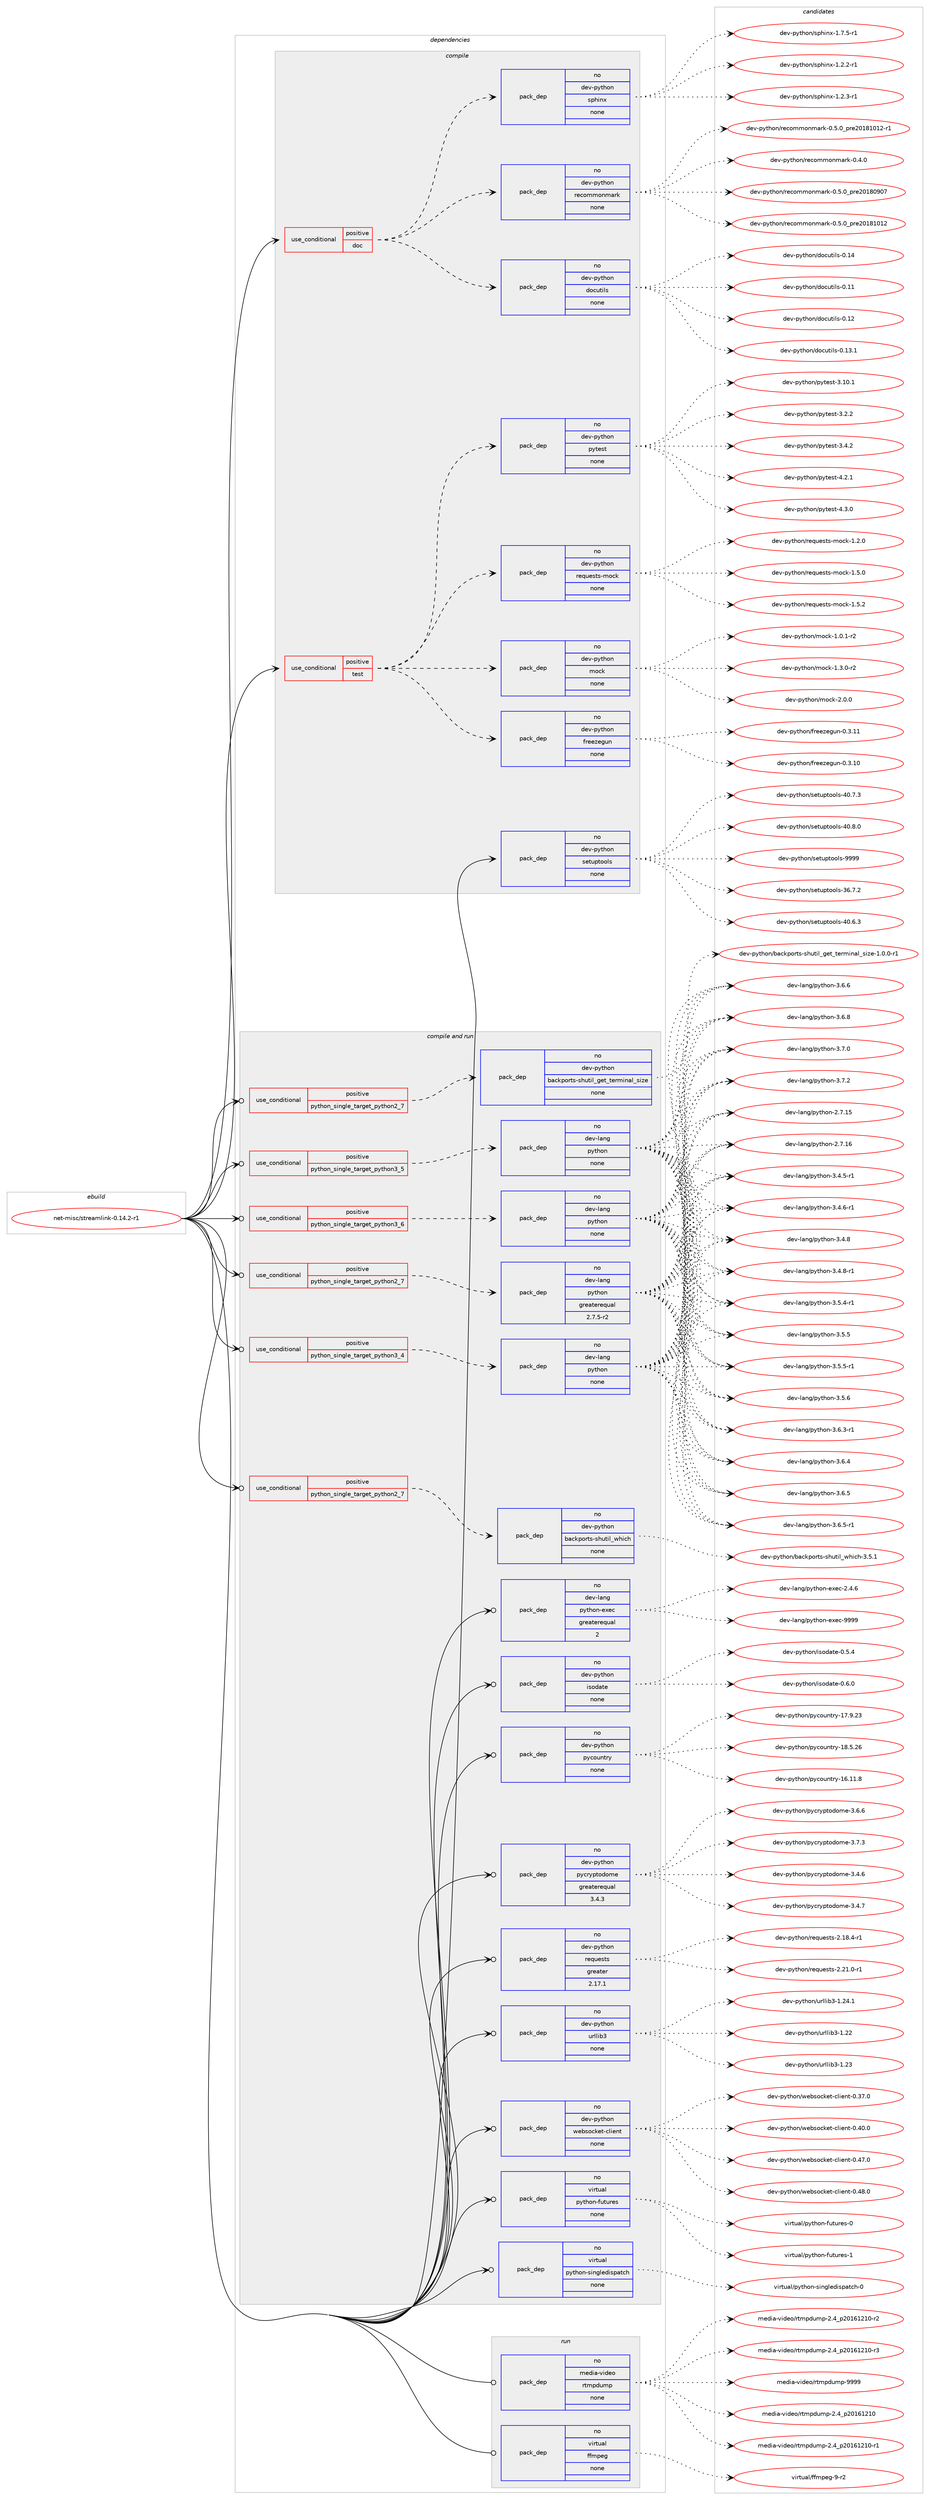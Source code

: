 digraph prolog {

# *************
# Graph options
# *************

newrank=true;
concentrate=true;
compound=true;
graph [rankdir=LR,fontname=Helvetica,fontsize=10,ranksep=1.5];#, ranksep=2.5, nodesep=0.2];
edge  [arrowhead=vee];
node  [fontname=Helvetica,fontsize=10];

# **********
# The ebuild
# **********

subgraph cluster_leftcol {
color=gray;
rank=same;
label=<<i>ebuild</i>>;
id [label="net-misc/streamlink-0.14.2-r1", color=red, width=4, href="../net-misc/streamlink-0.14.2-r1.svg"];
}

# ****************
# The dependencies
# ****************

subgraph cluster_midcol {
color=gray;
label=<<i>dependencies</i>>;
subgraph cluster_compile {
fillcolor="#eeeeee";
style=filled;
label=<<i>compile</i>>;
subgraph cond449407 {
dependency1672770 [label=<<TABLE BORDER="0" CELLBORDER="1" CELLSPACING="0" CELLPADDING="4"><TR><TD ROWSPAN="3" CELLPADDING="10">use_conditional</TD></TR><TR><TD>positive</TD></TR><TR><TD>doc</TD></TR></TABLE>>, shape=none, color=red];
subgraph pack1196066 {
dependency1672771 [label=<<TABLE BORDER="0" CELLBORDER="1" CELLSPACING="0" CELLPADDING="4" WIDTH="220"><TR><TD ROWSPAN="6" CELLPADDING="30">pack_dep</TD></TR><TR><TD WIDTH="110">no</TD></TR><TR><TD>dev-python</TD></TR><TR><TD>sphinx</TD></TR><TR><TD>none</TD></TR><TR><TD></TD></TR></TABLE>>, shape=none, color=blue];
}
dependency1672770:e -> dependency1672771:w [weight=20,style="dashed",arrowhead="vee"];
subgraph pack1196067 {
dependency1672772 [label=<<TABLE BORDER="0" CELLBORDER="1" CELLSPACING="0" CELLPADDING="4" WIDTH="220"><TR><TD ROWSPAN="6" CELLPADDING="30">pack_dep</TD></TR><TR><TD WIDTH="110">no</TD></TR><TR><TD>dev-python</TD></TR><TR><TD>docutils</TD></TR><TR><TD>none</TD></TR><TR><TD></TD></TR></TABLE>>, shape=none, color=blue];
}
dependency1672770:e -> dependency1672772:w [weight=20,style="dashed",arrowhead="vee"];
subgraph pack1196068 {
dependency1672773 [label=<<TABLE BORDER="0" CELLBORDER="1" CELLSPACING="0" CELLPADDING="4" WIDTH="220"><TR><TD ROWSPAN="6" CELLPADDING="30">pack_dep</TD></TR><TR><TD WIDTH="110">no</TD></TR><TR><TD>dev-python</TD></TR><TR><TD>recommonmark</TD></TR><TR><TD>none</TD></TR><TR><TD></TD></TR></TABLE>>, shape=none, color=blue];
}
dependency1672770:e -> dependency1672773:w [weight=20,style="dashed",arrowhead="vee"];
}
id:e -> dependency1672770:w [weight=20,style="solid",arrowhead="vee"];
subgraph cond449408 {
dependency1672774 [label=<<TABLE BORDER="0" CELLBORDER="1" CELLSPACING="0" CELLPADDING="4"><TR><TD ROWSPAN="3" CELLPADDING="10">use_conditional</TD></TR><TR><TD>positive</TD></TR><TR><TD>test</TD></TR></TABLE>>, shape=none, color=red];
subgraph pack1196069 {
dependency1672775 [label=<<TABLE BORDER="0" CELLBORDER="1" CELLSPACING="0" CELLPADDING="4" WIDTH="220"><TR><TD ROWSPAN="6" CELLPADDING="30">pack_dep</TD></TR><TR><TD WIDTH="110">no</TD></TR><TR><TD>dev-python</TD></TR><TR><TD>mock</TD></TR><TR><TD>none</TD></TR><TR><TD></TD></TR></TABLE>>, shape=none, color=blue];
}
dependency1672774:e -> dependency1672775:w [weight=20,style="dashed",arrowhead="vee"];
subgraph pack1196070 {
dependency1672776 [label=<<TABLE BORDER="0" CELLBORDER="1" CELLSPACING="0" CELLPADDING="4" WIDTH="220"><TR><TD ROWSPAN="6" CELLPADDING="30">pack_dep</TD></TR><TR><TD WIDTH="110">no</TD></TR><TR><TD>dev-python</TD></TR><TR><TD>requests-mock</TD></TR><TR><TD>none</TD></TR><TR><TD></TD></TR></TABLE>>, shape=none, color=blue];
}
dependency1672774:e -> dependency1672776:w [weight=20,style="dashed",arrowhead="vee"];
subgraph pack1196071 {
dependency1672777 [label=<<TABLE BORDER="0" CELLBORDER="1" CELLSPACING="0" CELLPADDING="4" WIDTH="220"><TR><TD ROWSPAN="6" CELLPADDING="30">pack_dep</TD></TR><TR><TD WIDTH="110">no</TD></TR><TR><TD>dev-python</TD></TR><TR><TD>pytest</TD></TR><TR><TD>none</TD></TR><TR><TD></TD></TR></TABLE>>, shape=none, color=blue];
}
dependency1672774:e -> dependency1672777:w [weight=20,style="dashed",arrowhead="vee"];
subgraph pack1196072 {
dependency1672778 [label=<<TABLE BORDER="0" CELLBORDER="1" CELLSPACING="0" CELLPADDING="4" WIDTH="220"><TR><TD ROWSPAN="6" CELLPADDING="30">pack_dep</TD></TR><TR><TD WIDTH="110">no</TD></TR><TR><TD>dev-python</TD></TR><TR><TD>freezegun</TD></TR><TR><TD>none</TD></TR><TR><TD></TD></TR></TABLE>>, shape=none, color=blue];
}
dependency1672774:e -> dependency1672778:w [weight=20,style="dashed",arrowhead="vee"];
}
id:e -> dependency1672774:w [weight=20,style="solid",arrowhead="vee"];
subgraph pack1196073 {
dependency1672779 [label=<<TABLE BORDER="0" CELLBORDER="1" CELLSPACING="0" CELLPADDING="4" WIDTH="220"><TR><TD ROWSPAN="6" CELLPADDING="30">pack_dep</TD></TR><TR><TD WIDTH="110">no</TD></TR><TR><TD>dev-python</TD></TR><TR><TD>setuptools</TD></TR><TR><TD>none</TD></TR><TR><TD></TD></TR></TABLE>>, shape=none, color=blue];
}
id:e -> dependency1672779:w [weight=20,style="solid",arrowhead="vee"];
}
subgraph cluster_compileandrun {
fillcolor="#eeeeee";
style=filled;
label=<<i>compile and run</i>>;
subgraph cond449409 {
dependency1672780 [label=<<TABLE BORDER="0" CELLBORDER="1" CELLSPACING="0" CELLPADDING="4"><TR><TD ROWSPAN="3" CELLPADDING="10">use_conditional</TD></TR><TR><TD>positive</TD></TR><TR><TD>python_single_target_python2_7</TD></TR></TABLE>>, shape=none, color=red];
subgraph pack1196074 {
dependency1672781 [label=<<TABLE BORDER="0" CELLBORDER="1" CELLSPACING="0" CELLPADDING="4" WIDTH="220"><TR><TD ROWSPAN="6" CELLPADDING="30">pack_dep</TD></TR><TR><TD WIDTH="110">no</TD></TR><TR><TD>dev-lang</TD></TR><TR><TD>python</TD></TR><TR><TD>greaterequal</TD></TR><TR><TD>2.7.5-r2</TD></TR></TABLE>>, shape=none, color=blue];
}
dependency1672780:e -> dependency1672781:w [weight=20,style="dashed",arrowhead="vee"];
}
id:e -> dependency1672780:w [weight=20,style="solid",arrowhead="odotvee"];
subgraph cond449410 {
dependency1672782 [label=<<TABLE BORDER="0" CELLBORDER="1" CELLSPACING="0" CELLPADDING="4"><TR><TD ROWSPAN="3" CELLPADDING="10">use_conditional</TD></TR><TR><TD>positive</TD></TR><TR><TD>python_single_target_python2_7</TD></TR></TABLE>>, shape=none, color=red];
subgraph pack1196075 {
dependency1672783 [label=<<TABLE BORDER="0" CELLBORDER="1" CELLSPACING="0" CELLPADDING="4" WIDTH="220"><TR><TD ROWSPAN="6" CELLPADDING="30">pack_dep</TD></TR><TR><TD WIDTH="110">no</TD></TR><TR><TD>dev-python</TD></TR><TR><TD>backports-shutil_get_terminal_size</TD></TR><TR><TD>none</TD></TR><TR><TD></TD></TR></TABLE>>, shape=none, color=blue];
}
dependency1672782:e -> dependency1672783:w [weight=20,style="dashed",arrowhead="vee"];
}
id:e -> dependency1672782:w [weight=20,style="solid",arrowhead="odotvee"];
subgraph cond449411 {
dependency1672784 [label=<<TABLE BORDER="0" CELLBORDER="1" CELLSPACING="0" CELLPADDING="4"><TR><TD ROWSPAN="3" CELLPADDING="10">use_conditional</TD></TR><TR><TD>positive</TD></TR><TR><TD>python_single_target_python2_7</TD></TR></TABLE>>, shape=none, color=red];
subgraph pack1196076 {
dependency1672785 [label=<<TABLE BORDER="0" CELLBORDER="1" CELLSPACING="0" CELLPADDING="4" WIDTH="220"><TR><TD ROWSPAN="6" CELLPADDING="30">pack_dep</TD></TR><TR><TD WIDTH="110">no</TD></TR><TR><TD>dev-python</TD></TR><TR><TD>backports-shutil_which</TD></TR><TR><TD>none</TD></TR><TR><TD></TD></TR></TABLE>>, shape=none, color=blue];
}
dependency1672784:e -> dependency1672785:w [weight=20,style="dashed",arrowhead="vee"];
}
id:e -> dependency1672784:w [weight=20,style="solid",arrowhead="odotvee"];
subgraph cond449412 {
dependency1672786 [label=<<TABLE BORDER="0" CELLBORDER="1" CELLSPACING="0" CELLPADDING="4"><TR><TD ROWSPAN="3" CELLPADDING="10">use_conditional</TD></TR><TR><TD>positive</TD></TR><TR><TD>python_single_target_python3_4</TD></TR></TABLE>>, shape=none, color=red];
subgraph pack1196077 {
dependency1672787 [label=<<TABLE BORDER="0" CELLBORDER="1" CELLSPACING="0" CELLPADDING="4" WIDTH="220"><TR><TD ROWSPAN="6" CELLPADDING="30">pack_dep</TD></TR><TR><TD WIDTH="110">no</TD></TR><TR><TD>dev-lang</TD></TR><TR><TD>python</TD></TR><TR><TD>none</TD></TR><TR><TD></TD></TR></TABLE>>, shape=none, color=blue];
}
dependency1672786:e -> dependency1672787:w [weight=20,style="dashed",arrowhead="vee"];
}
id:e -> dependency1672786:w [weight=20,style="solid",arrowhead="odotvee"];
subgraph cond449413 {
dependency1672788 [label=<<TABLE BORDER="0" CELLBORDER="1" CELLSPACING="0" CELLPADDING="4"><TR><TD ROWSPAN="3" CELLPADDING="10">use_conditional</TD></TR><TR><TD>positive</TD></TR><TR><TD>python_single_target_python3_5</TD></TR></TABLE>>, shape=none, color=red];
subgraph pack1196078 {
dependency1672789 [label=<<TABLE BORDER="0" CELLBORDER="1" CELLSPACING="0" CELLPADDING="4" WIDTH="220"><TR><TD ROWSPAN="6" CELLPADDING="30">pack_dep</TD></TR><TR><TD WIDTH="110">no</TD></TR><TR><TD>dev-lang</TD></TR><TR><TD>python</TD></TR><TR><TD>none</TD></TR><TR><TD></TD></TR></TABLE>>, shape=none, color=blue];
}
dependency1672788:e -> dependency1672789:w [weight=20,style="dashed",arrowhead="vee"];
}
id:e -> dependency1672788:w [weight=20,style="solid",arrowhead="odotvee"];
subgraph cond449414 {
dependency1672790 [label=<<TABLE BORDER="0" CELLBORDER="1" CELLSPACING="0" CELLPADDING="4"><TR><TD ROWSPAN="3" CELLPADDING="10">use_conditional</TD></TR><TR><TD>positive</TD></TR><TR><TD>python_single_target_python3_6</TD></TR></TABLE>>, shape=none, color=red];
subgraph pack1196079 {
dependency1672791 [label=<<TABLE BORDER="0" CELLBORDER="1" CELLSPACING="0" CELLPADDING="4" WIDTH="220"><TR><TD ROWSPAN="6" CELLPADDING="30">pack_dep</TD></TR><TR><TD WIDTH="110">no</TD></TR><TR><TD>dev-lang</TD></TR><TR><TD>python</TD></TR><TR><TD>none</TD></TR><TR><TD></TD></TR></TABLE>>, shape=none, color=blue];
}
dependency1672790:e -> dependency1672791:w [weight=20,style="dashed",arrowhead="vee"];
}
id:e -> dependency1672790:w [weight=20,style="solid",arrowhead="odotvee"];
subgraph pack1196080 {
dependency1672792 [label=<<TABLE BORDER="0" CELLBORDER="1" CELLSPACING="0" CELLPADDING="4" WIDTH="220"><TR><TD ROWSPAN="6" CELLPADDING="30">pack_dep</TD></TR><TR><TD WIDTH="110">no</TD></TR><TR><TD>dev-lang</TD></TR><TR><TD>python-exec</TD></TR><TR><TD>greaterequal</TD></TR><TR><TD>2</TD></TR></TABLE>>, shape=none, color=blue];
}
id:e -> dependency1672792:w [weight=20,style="solid",arrowhead="odotvee"];
subgraph pack1196081 {
dependency1672793 [label=<<TABLE BORDER="0" CELLBORDER="1" CELLSPACING="0" CELLPADDING="4" WIDTH="220"><TR><TD ROWSPAN="6" CELLPADDING="30">pack_dep</TD></TR><TR><TD WIDTH="110">no</TD></TR><TR><TD>dev-python</TD></TR><TR><TD>isodate</TD></TR><TR><TD>none</TD></TR><TR><TD></TD></TR></TABLE>>, shape=none, color=blue];
}
id:e -> dependency1672793:w [weight=20,style="solid",arrowhead="odotvee"];
subgraph pack1196082 {
dependency1672794 [label=<<TABLE BORDER="0" CELLBORDER="1" CELLSPACING="0" CELLPADDING="4" WIDTH="220"><TR><TD ROWSPAN="6" CELLPADDING="30">pack_dep</TD></TR><TR><TD WIDTH="110">no</TD></TR><TR><TD>dev-python</TD></TR><TR><TD>pycountry</TD></TR><TR><TD>none</TD></TR><TR><TD></TD></TR></TABLE>>, shape=none, color=blue];
}
id:e -> dependency1672794:w [weight=20,style="solid",arrowhead="odotvee"];
subgraph pack1196083 {
dependency1672795 [label=<<TABLE BORDER="0" CELLBORDER="1" CELLSPACING="0" CELLPADDING="4" WIDTH="220"><TR><TD ROWSPAN="6" CELLPADDING="30">pack_dep</TD></TR><TR><TD WIDTH="110">no</TD></TR><TR><TD>dev-python</TD></TR><TR><TD>pycryptodome</TD></TR><TR><TD>greaterequal</TD></TR><TR><TD>3.4.3</TD></TR></TABLE>>, shape=none, color=blue];
}
id:e -> dependency1672795:w [weight=20,style="solid",arrowhead="odotvee"];
subgraph pack1196084 {
dependency1672796 [label=<<TABLE BORDER="0" CELLBORDER="1" CELLSPACING="0" CELLPADDING="4" WIDTH="220"><TR><TD ROWSPAN="6" CELLPADDING="30">pack_dep</TD></TR><TR><TD WIDTH="110">no</TD></TR><TR><TD>dev-python</TD></TR><TR><TD>requests</TD></TR><TR><TD>greater</TD></TR><TR><TD>2.17.1</TD></TR></TABLE>>, shape=none, color=blue];
}
id:e -> dependency1672796:w [weight=20,style="solid",arrowhead="odotvee"];
subgraph pack1196085 {
dependency1672797 [label=<<TABLE BORDER="0" CELLBORDER="1" CELLSPACING="0" CELLPADDING="4" WIDTH="220"><TR><TD ROWSPAN="6" CELLPADDING="30">pack_dep</TD></TR><TR><TD WIDTH="110">no</TD></TR><TR><TD>dev-python</TD></TR><TR><TD>urllib3</TD></TR><TR><TD>none</TD></TR><TR><TD></TD></TR></TABLE>>, shape=none, color=blue];
}
id:e -> dependency1672797:w [weight=20,style="solid",arrowhead="odotvee"];
subgraph pack1196086 {
dependency1672798 [label=<<TABLE BORDER="0" CELLBORDER="1" CELLSPACING="0" CELLPADDING="4" WIDTH="220"><TR><TD ROWSPAN="6" CELLPADDING="30">pack_dep</TD></TR><TR><TD WIDTH="110">no</TD></TR><TR><TD>dev-python</TD></TR><TR><TD>websocket-client</TD></TR><TR><TD>none</TD></TR><TR><TD></TD></TR></TABLE>>, shape=none, color=blue];
}
id:e -> dependency1672798:w [weight=20,style="solid",arrowhead="odotvee"];
subgraph pack1196087 {
dependency1672799 [label=<<TABLE BORDER="0" CELLBORDER="1" CELLSPACING="0" CELLPADDING="4" WIDTH="220"><TR><TD ROWSPAN="6" CELLPADDING="30">pack_dep</TD></TR><TR><TD WIDTH="110">no</TD></TR><TR><TD>virtual</TD></TR><TR><TD>python-futures</TD></TR><TR><TD>none</TD></TR><TR><TD></TD></TR></TABLE>>, shape=none, color=blue];
}
id:e -> dependency1672799:w [weight=20,style="solid",arrowhead="odotvee"];
subgraph pack1196088 {
dependency1672800 [label=<<TABLE BORDER="0" CELLBORDER="1" CELLSPACING="0" CELLPADDING="4" WIDTH="220"><TR><TD ROWSPAN="6" CELLPADDING="30">pack_dep</TD></TR><TR><TD WIDTH="110">no</TD></TR><TR><TD>virtual</TD></TR><TR><TD>python-singledispatch</TD></TR><TR><TD>none</TD></TR><TR><TD></TD></TR></TABLE>>, shape=none, color=blue];
}
id:e -> dependency1672800:w [weight=20,style="solid",arrowhead="odotvee"];
}
subgraph cluster_run {
fillcolor="#eeeeee";
style=filled;
label=<<i>run</i>>;
subgraph pack1196089 {
dependency1672801 [label=<<TABLE BORDER="0" CELLBORDER="1" CELLSPACING="0" CELLPADDING="4" WIDTH="220"><TR><TD ROWSPAN="6" CELLPADDING="30">pack_dep</TD></TR><TR><TD WIDTH="110">no</TD></TR><TR><TD>media-video</TD></TR><TR><TD>rtmpdump</TD></TR><TR><TD>none</TD></TR><TR><TD></TD></TR></TABLE>>, shape=none, color=blue];
}
id:e -> dependency1672801:w [weight=20,style="solid",arrowhead="odot"];
subgraph pack1196090 {
dependency1672802 [label=<<TABLE BORDER="0" CELLBORDER="1" CELLSPACING="0" CELLPADDING="4" WIDTH="220"><TR><TD ROWSPAN="6" CELLPADDING="30">pack_dep</TD></TR><TR><TD WIDTH="110">no</TD></TR><TR><TD>virtual</TD></TR><TR><TD>ffmpeg</TD></TR><TR><TD>none</TD></TR><TR><TD></TD></TR></TABLE>>, shape=none, color=blue];
}
id:e -> dependency1672802:w [weight=20,style="solid",arrowhead="odot"];
}
}

# **************
# The candidates
# **************

subgraph cluster_choices {
rank=same;
color=gray;
label=<<i>candidates</i>>;

subgraph choice1196066 {
color=black;
nodesep=1;
choice10010111845112121116104111110471151121041051101204549465046504511449 [label="dev-python/sphinx-1.2.2-r1", color=red, width=4,href="../dev-python/sphinx-1.2.2-r1.svg"];
choice10010111845112121116104111110471151121041051101204549465046514511449 [label="dev-python/sphinx-1.2.3-r1", color=red, width=4,href="../dev-python/sphinx-1.2.3-r1.svg"];
choice10010111845112121116104111110471151121041051101204549465546534511449 [label="dev-python/sphinx-1.7.5-r1", color=red, width=4,href="../dev-python/sphinx-1.7.5-r1.svg"];
dependency1672771:e -> choice10010111845112121116104111110471151121041051101204549465046504511449:w [style=dotted,weight="100"];
dependency1672771:e -> choice10010111845112121116104111110471151121041051101204549465046514511449:w [style=dotted,weight="100"];
dependency1672771:e -> choice10010111845112121116104111110471151121041051101204549465546534511449:w [style=dotted,weight="100"];
}
subgraph choice1196067 {
color=black;
nodesep=1;
choice1001011184511212111610411111047100111991171161051081154548464949 [label="dev-python/docutils-0.11", color=red, width=4,href="../dev-python/docutils-0.11.svg"];
choice1001011184511212111610411111047100111991171161051081154548464950 [label="dev-python/docutils-0.12", color=red, width=4,href="../dev-python/docutils-0.12.svg"];
choice10010111845112121116104111110471001119911711610510811545484649514649 [label="dev-python/docutils-0.13.1", color=red, width=4,href="../dev-python/docutils-0.13.1.svg"];
choice1001011184511212111610411111047100111991171161051081154548464952 [label="dev-python/docutils-0.14", color=red, width=4,href="../dev-python/docutils-0.14.svg"];
dependency1672772:e -> choice1001011184511212111610411111047100111991171161051081154548464949:w [style=dotted,weight="100"];
dependency1672772:e -> choice1001011184511212111610411111047100111991171161051081154548464950:w [style=dotted,weight="100"];
dependency1672772:e -> choice10010111845112121116104111110471001119911711610510811545484649514649:w [style=dotted,weight="100"];
dependency1672772:e -> choice1001011184511212111610411111047100111991171161051081154548464952:w [style=dotted,weight="100"];
}
subgraph choice1196068 {
color=black;
nodesep=1;
choice10010111845112121116104111110471141019911110910911111010997114107454846524648 [label="dev-python/recommonmark-0.4.0", color=red, width=4,href="../dev-python/recommonmark-0.4.0.svg"];
choice10010111845112121116104111110471141019911110910911111010997114107454846534648951121141015048495648574855 [label="dev-python/recommonmark-0.5.0_pre20180907", color=red, width=4,href="../dev-python/recommonmark-0.5.0_pre20180907.svg"];
choice10010111845112121116104111110471141019911110910911111010997114107454846534648951121141015048495649484950 [label="dev-python/recommonmark-0.5.0_pre20181012", color=red, width=4,href="../dev-python/recommonmark-0.5.0_pre20181012.svg"];
choice100101118451121211161041111104711410199111109109111110109971141074548465346489511211410150484956494849504511449 [label="dev-python/recommonmark-0.5.0_pre20181012-r1", color=red, width=4,href="../dev-python/recommonmark-0.5.0_pre20181012-r1.svg"];
dependency1672773:e -> choice10010111845112121116104111110471141019911110910911111010997114107454846524648:w [style=dotted,weight="100"];
dependency1672773:e -> choice10010111845112121116104111110471141019911110910911111010997114107454846534648951121141015048495648574855:w [style=dotted,weight="100"];
dependency1672773:e -> choice10010111845112121116104111110471141019911110910911111010997114107454846534648951121141015048495649484950:w [style=dotted,weight="100"];
dependency1672773:e -> choice100101118451121211161041111104711410199111109109111110109971141074548465346489511211410150484956494849504511449:w [style=dotted,weight="100"];
}
subgraph choice1196069 {
color=black;
nodesep=1;
choice1001011184511212111610411111047109111991074549464846494511450 [label="dev-python/mock-1.0.1-r2", color=red, width=4,href="../dev-python/mock-1.0.1-r2.svg"];
choice1001011184511212111610411111047109111991074549465146484511450 [label="dev-python/mock-1.3.0-r2", color=red, width=4,href="../dev-python/mock-1.3.0-r2.svg"];
choice100101118451121211161041111104710911199107455046484648 [label="dev-python/mock-2.0.0", color=red, width=4,href="../dev-python/mock-2.0.0.svg"];
dependency1672775:e -> choice1001011184511212111610411111047109111991074549464846494511450:w [style=dotted,weight="100"];
dependency1672775:e -> choice1001011184511212111610411111047109111991074549465146484511450:w [style=dotted,weight="100"];
dependency1672775:e -> choice100101118451121211161041111104710911199107455046484648:w [style=dotted,weight="100"];
}
subgraph choice1196070 {
color=black;
nodesep=1;
choice10010111845112121116104111110471141011131171011151161154510911199107454946504648 [label="dev-python/requests-mock-1.2.0", color=red, width=4,href="../dev-python/requests-mock-1.2.0.svg"];
choice10010111845112121116104111110471141011131171011151161154510911199107454946534648 [label="dev-python/requests-mock-1.5.0", color=red, width=4,href="../dev-python/requests-mock-1.5.0.svg"];
choice10010111845112121116104111110471141011131171011151161154510911199107454946534650 [label="dev-python/requests-mock-1.5.2", color=red, width=4,href="../dev-python/requests-mock-1.5.2.svg"];
dependency1672776:e -> choice10010111845112121116104111110471141011131171011151161154510911199107454946504648:w [style=dotted,weight="100"];
dependency1672776:e -> choice10010111845112121116104111110471141011131171011151161154510911199107454946534648:w [style=dotted,weight="100"];
dependency1672776:e -> choice10010111845112121116104111110471141011131171011151161154510911199107454946534650:w [style=dotted,weight="100"];
}
subgraph choice1196071 {
color=black;
nodesep=1;
choice100101118451121211161041111104711212111610111511645514649484649 [label="dev-python/pytest-3.10.1", color=red, width=4,href="../dev-python/pytest-3.10.1.svg"];
choice1001011184511212111610411111047112121116101115116455146504650 [label="dev-python/pytest-3.2.2", color=red, width=4,href="../dev-python/pytest-3.2.2.svg"];
choice1001011184511212111610411111047112121116101115116455146524650 [label="dev-python/pytest-3.4.2", color=red, width=4,href="../dev-python/pytest-3.4.2.svg"];
choice1001011184511212111610411111047112121116101115116455246504649 [label="dev-python/pytest-4.2.1", color=red, width=4,href="../dev-python/pytest-4.2.1.svg"];
choice1001011184511212111610411111047112121116101115116455246514648 [label="dev-python/pytest-4.3.0", color=red, width=4,href="../dev-python/pytest-4.3.0.svg"];
dependency1672777:e -> choice100101118451121211161041111104711212111610111511645514649484649:w [style=dotted,weight="100"];
dependency1672777:e -> choice1001011184511212111610411111047112121116101115116455146504650:w [style=dotted,weight="100"];
dependency1672777:e -> choice1001011184511212111610411111047112121116101115116455146524650:w [style=dotted,weight="100"];
dependency1672777:e -> choice1001011184511212111610411111047112121116101115116455246504649:w [style=dotted,weight="100"];
dependency1672777:e -> choice1001011184511212111610411111047112121116101115116455246514648:w [style=dotted,weight="100"];
}
subgraph choice1196072 {
color=black;
nodesep=1;
choice100101118451121211161041111104710211410110112210110311711045484651464948 [label="dev-python/freezegun-0.3.10", color=red, width=4,href="../dev-python/freezegun-0.3.10.svg"];
choice100101118451121211161041111104710211410110112210110311711045484651464949 [label="dev-python/freezegun-0.3.11", color=red, width=4,href="../dev-python/freezegun-0.3.11.svg"];
dependency1672778:e -> choice100101118451121211161041111104710211410110112210110311711045484651464948:w [style=dotted,weight="100"];
dependency1672778:e -> choice100101118451121211161041111104710211410110112210110311711045484651464949:w [style=dotted,weight="100"];
}
subgraph choice1196073 {
color=black;
nodesep=1;
choice100101118451121211161041111104711510111611711211611111110811545515446554650 [label="dev-python/setuptools-36.7.2", color=red, width=4,href="../dev-python/setuptools-36.7.2.svg"];
choice100101118451121211161041111104711510111611711211611111110811545524846544651 [label="dev-python/setuptools-40.6.3", color=red, width=4,href="../dev-python/setuptools-40.6.3.svg"];
choice100101118451121211161041111104711510111611711211611111110811545524846554651 [label="dev-python/setuptools-40.7.3", color=red, width=4,href="../dev-python/setuptools-40.7.3.svg"];
choice100101118451121211161041111104711510111611711211611111110811545524846564648 [label="dev-python/setuptools-40.8.0", color=red, width=4,href="../dev-python/setuptools-40.8.0.svg"];
choice10010111845112121116104111110471151011161171121161111111081154557575757 [label="dev-python/setuptools-9999", color=red, width=4,href="../dev-python/setuptools-9999.svg"];
dependency1672779:e -> choice100101118451121211161041111104711510111611711211611111110811545515446554650:w [style=dotted,weight="100"];
dependency1672779:e -> choice100101118451121211161041111104711510111611711211611111110811545524846544651:w [style=dotted,weight="100"];
dependency1672779:e -> choice100101118451121211161041111104711510111611711211611111110811545524846554651:w [style=dotted,weight="100"];
dependency1672779:e -> choice100101118451121211161041111104711510111611711211611111110811545524846564648:w [style=dotted,weight="100"];
dependency1672779:e -> choice10010111845112121116104111110471151011161171121161111111081154557575757:w [style=dotted,weight="100"];
}
subgraph choice1196074 {
color=black;
nodesep=1;
choice10010111845108971101034711212111610411111045504655464953 [label="dev-lang/python-2.7.15", color=red, width=4,href="../dev-lang/python-2.7.15.svg"];
choice10010111845108971101034711212111610411111045504655464954 [label="dev-lang/python-2.7.16", color=red, width=4,href="../dev-lang/python-2.7.16.svg"];
choice1001011184510897110103471121211161041111104551465246534511449 [label="dev-lang/python-3.4.5-r1", color=red, width=4,href="../dev-lang/python-3.4.5-r1.svg"];
choice1001011184510897110103471121211161041111104551465246544511449 [label="dev-lang/python-3.4.6-r1", color=red, width=4,href="../dev-lang/python-3.4.6-r1.svg"];
choice100101118451089711010347112121116104111110455146524656 [label="dev-lang/python-3.4.8", color=red, width=4,href="../dev-lang/python-3.4.8.svg"];
choice1001011184510897110103471121211161041111104551465246564511449 [label="dev-lang/python-3.4.8-r1", color=red, width=4,href="../dev-lang/python-3.4.8-r1.svg"];
choice1001011184510897110103471121211161041111104551465346524511449 [label="dev-lang/python-3.5.4-r1", color=red, width=4,href="../dev-lang/python-3.5.4-r1.svg"];
choice100101118451089711010347112121116104111110455146534653 [label="dev-lang/python-3.5.5", color=red, width=4,href="../dev-lang/python-3.5.5.svg"];
choice1001011184510897110103471121211161041111104551465346534511449 [label="dev-lang/python-3.5.5-r1", color=red, width=4,href="../dev-lang/python-3.5.5-r1.svg"];
choice100101118451089711010347112121116104111110455146534654 [label="dev-lang/python-3.5.6", color=red, width=4,href="../dev-lang/python-3.5.6.svg"];
choice1001011184510897110103471121211161041111104551465446514511449 [label="dev-lang/python-3.6.3-r1", color=red, width=4,href="../dev-lang/python-3.6.3-r1.svg"];
choice100101118451089711010347112121116104111110455146544652 [label="dev-lang/python-3.6.4", color=red, width=4,href="../dev-lang/python-3.6.4.svg"];
choice100101118451089711010347112121116104111110455146544653 [label="dev-lang/python-3.6.5", color=red, width=4,href="../dev-lang/python-3.6.5.svg"];
choice1001011184510897110103471121211161041111104551465446534511449 [label="dev-lang/python-3.6.5-r1", color=red, width=4,href="../dev-lang/python-3.6.5-r1.svg"];
choice100101118451089711010347112121116104111110455146544654 [label="dev-lang/python-3.6.6", color=red, width=4,href="../dev-lang/python-3.6.6.svg"];
choice100101118451089711010347112121116104111110455146544656 [label="dev-lang/python-3.6.8", color=red, width=4,href="../dev-lang/python-3.6.8.svg"];
choice100101118451089711010347112121116104111110455146554648 [label="dev-lang/python-3.7.0", color=red, width=4,href="../dev-lang/python-3.7.0.svg"];
choice100101118451089711010347112121116104111110455146554650 [label="dev-lang/python-3.7.2", color=red, width=4,href="../dev-lang/python-3.7.2.svg"];
dependency1672781:e -> choice10010111845108971101034711212111610411111045504655464953:w [style=dotted,weight="100"];
dependency1672781:e -> choice10010111845108971101034711212111610411111045504655464954:w [style=dotted,weight="100"];
dependency1672781:e -> choice1001011184510897110103471121211161041111104551465246534511449:w [style=dotted,weight="100"];
dependency1672781:e -> choice1001011184510897110103471121211161041111104551465246544511449:w [style=dotted,weight="100"];
dependency1672781:e -> choice100101118451089711010347112121116104111110455146524656:w [style=dotted,weight="100"];
dependency1672781:e -> choice1001011184510897110103471121211161041111104551465246564511449:w [style=dotted,weight="100"];
dependency1672781:e -> choice1001011184510897110103471121211161041111104551465346524511449:w [style=dotted,weight="100"];
dependency1672781:e -> choice100101118451089711010347112121116104111110455146534653:w [style=dotted,weight="100"];
dependency1672781:e -> choice1001011184510897110103471121211161041111104551465346534511449:w [style=dotted,weight="100"];
dependency1672781:e -> choice100101118451089711010347112121116104111110455146534654:w [style=dotted,weight="100"];
dependency1672781:e -> choice1001011184510897110103471121211161041111104551465446514511449:w [style=dotted,weight="100"];
dependency1672781:e -> choice100101118451089711010347112121116104111110455146544652:w [style=dotted,weight="100"];
dependency1672781:e -> choice100101118451089711010347112121116104111110455146544653:w [style=dotted,weight="100"];
dependency1672781:e -> choice1001011184510897110103471121211161041111104551465446534511449:w [style=dotted,weight="100"];
dependency1672781:e -> choice100101118451089711010347112121116104111110455146544654:w [style=dotted,weight="100"];
dependency1672781:e -> choice100101118451089711010347112121116104111110455146544656:w [style=dotted,weight="100"];
dependency1672781:e -> choice100101118451089711010347112121116104111110455146554648:w [style=dotted,weight="100"];
dependency1672781:e -> choice100101118451089711010347112121116104111110455146554650:w [style=dotted,weight="100"];
}
subgraph choice1196075 {
color=black;
nodesep=1;
choice100101118451121211161041111104798979910711211111411611545115104117116105108951031011169511610111410910511097108951151051221014549464846484511449 [label="dev-python/backports-shutil_get_terminal_size-1.0.0-r1", color=red, width=4,href="../dev-python/backports-shutil_get_terminal_size-1.0.0-r1.svg"];
dependency1672783:e -> choice100101118451121211161041111104798979910711211111411611545115104117116105108951031011169511610111410910511097108951151051221014549464846484511449:w [style=dotted,weight="100"];
}
subgraph choice1196076 {
color=black;
nodesep=1;
choice1001011184511212111610411111047989799107112111114116115451151041171161051089511910410599104455146534649 [label="dev-python/backports-shutil_which-3.5.1", color=red, width=4,href="../dev-python/backports-shutil_which-3.5.1.svg"];
dependency1672785:e -> choice1001011184511212111610411111047989799107112111114116115451151041171161051089511910410599104455146534649:w [style=dotted,weight="100"];
}
subgraph choice1196077 {
color=black;
nodesep=1;
choice10010111845108971101034711212111610411111045504655464953 [label="dev-lang/python-2.7.15", color=red, width=4,href="../dev-lang/python-2.7.15.svg"];
choice10010111845108971101034711212111610411111045504655464954 [label="dev-lang/python-2.7.16", color=red, width=4,href="../dev-lang/python-2.7.16.svg"];
choice1001011184510897110103471121211161041111104551465246534511449 [label="dev-lang/python-3.4.5-r1", color=red, width=4,href="../dev-lang/python-3.4.5-r1.svg"];
choice1001011184510897110103471121211161041111104551465246544511449 [label="dev-lang/python-3.4.6-r1", color=red, width=4,href="../dev-lang/python-3.4.6-r1.svg"];
choice100101118451089711010347112121116104111110455146524656 [label="dev-lang/python-3.4.8", color=red, width=4,href="../dev-lang/python-3.4.8.svg"];
choice1001011184510897110103471121211161041111104551465246564511449 [label="dev-lang/python-3.4.8-r1", color=red, width=4,href="../dev-lang/python-3.4.8-r1.svg"];
choice1001011184510897110103471121211161041111104551465346524511449 [label="dev-lang/python-3.5.4-r1", color=red, width=4,href="../dev-lang/python-3.5.4-r1.svg"];
choice100101118451089711010347112121116104111110455146534653 [label="dev-lang/python-3.5.5", color=red, width=4,href="../dev-lang/python-3.5.5.svg"];
choice1001011184510897110103471121211161041111104551465346534511449 [label="dev-lang/python-3.5.5-r1", color=red, width=4,href="../dev-lang/python-3.5.5-r1.svg"];
choice100101118451089711010347112121116104111110455146534654 [label="dev-lang/python-3.5.6", color=red, width=4,href="../dev-lang/python-3.5.6.svg"];
choice1001011184510897110103471121211161041111104551465446514511449 [label="dev-lang/python-3.6.3-r1", color=red, width=4,href="../dev-lang/python-3.6.3-r1.svg"];
choice100101118451089711010347112121116104111110455146544652 [label="dev-lang/python-3.6.4", color=red, width=4,href="../dev-lang/python-3.6.4.svg"];
choice100101118451089711010347112121116104111110455146544653 [label="dev-lang/python-3.6.5", color=red, width=4,href="../dev-lang/python-3.6.5.svg"];
choice1001011184510897110103471121211161041111104551465446534511449 [label="dev-lang/python-3.6.5-r1", color=red, width=4,href="../dev-lang/python-3.6.5-r1.svg"];
choice100101118451089711010347112121116104111110455146544654 [label="dev-lang/python-3.6.6", color=red, width=4,href="../dev-lang/python-3.6.6.svg"];
choice100101118451089711010347112121116104111110455146544656 [label="dev-lang/python-3.6.8", color=red, width=4,href="../dev-lang/python-3.6.8.svg"];
choice100101118451089711010347112121116104111110455146554648 [label="dev-lang/python-3.7.0", color=red, width=4,href="../dev-lang/python-3.7.0.svg"];
choice100101118451089711010347112121116104111110455146554650 [label="dev-lang/python-3.7.2", color=red, width=4,href="../dev-lang/python-3.7.2.svg"];
dependency1672787:e -> choice10010111845108971101034711212111610411111045504655464953:w [style=dotted,weight="100"];
dependency1672787:e -> choice10010111845108971101034711212111610411111045504655464954:w [style=dotted,weight="100"];
dependency1672787:e -> choice1001011184510897110103471121211161041111104551465246534511449:w [style=dotted,weight="100"];
dependency1672787:e -> choice1001011184510897110103471121211161041111104551465246544511449:w [style=dotted,weight="100"];
dependency1672787:e -> choice100101118451089711010347112121116104111110455146524656:w [style=dotted,weight="100"];
dependency1672787:e -> choice1001011184510897110103471121211161041111104551465246564511449:w [style=dotted,weight="100"];
dependency1672787:e -> choice1001011184510897110103471121211161041111104551465346524511449:w [style=dotted,weight="100"];
dependency1672787:e -> choice100101118451089711010347112121116104111110455146534653:w [style=dotted,weight="100"];
dependency1672787:e -> choice1001011184510897110103471121211161041111104551465346534511449:w [style=dotted,weight="100"];
dependency1672787:e -> choice100101118451089711010347112121116104111110455146534654:w [style=dotted,weight="100"];
dependency1672787:e -> choice1001011184510897110103471121211161041111104551465446514511449:w [style=dotted,weight="100"];
dependency1672787:e -> choice100101118451089711010347112121116104111110455146544652:w [style=dotted,weight="100"];
dependency1672787:e -> choice100101118451089711010347112121116104111110455146544653:w [style=dotted,weight="100"];
dependency1672787:e -> choice1001011184510897110103471121211161041111104551465446534511449:w [style=dotted,weight="100"];
dependency1672787:e -> choice100101118451089711010347112121116104111110455146544654:w [style=dotted,weight="100"];
dependency1672787:e -> choice100101118451089711010347112121116104111110455146544656:w [style=dotted,weight="100"];
dependency1672787:e -> choice100101118451089711010347112121116104111110455146554648:w [style=dotted,weight="100"];
dependency1672787:e -> choice100101118451089711010347112121116104111110455146554650:w [style=dotted,weight="100"];
}
subgraph choice1196078 {
color=black;
nodesep=1;
choice10010111845108971101034711212111610411111045504655464953 [label="dev-lang/python-2.7.15", color=red, width=4,href="../dev-lang/python-2.7.15.svg"];
choice10010111845108971101034711212111610411111045504655464954 [label="dev-lang/python-2.7.16", color=red, width=4,href="../dev-lang/python-2.7.16.svg"];
choice1001011184510897110103471121211161041111104551465246534511449 [label="dev-lang/python-3.4.5-r1", color=red, width=4,href="../dev-lang/python-3.4.5-r1.svg"];
choice1001011184510897110103471121211161041111104551465246544511449 [label="dev-lang/python-3.4.6-r1", color=red, width=4,href="../dev-lang/python-3.4.6-r1.svg"];
choice100101118451089711010347112121116104111110455146524656 [label="dev-lang/python-3.4.8", color=red, width=4,href="../dev-lang/python-3.4.8.svg"];
choice1001011184510897110103471121211161041111104551465246564511449 [label="dev-lang/python-3.4.8-r1", color=red, width=4,href="../dev-lang/python-3.4.8-r1.svg"];
choice1001011184510897110103471121211161041111104551465346524511449 [label="dev-lang/python-3.5.4-r1", color=red, width=4,href="../dev-lang/python-3.5.4-r1.svg"];
choice100101118451089711010347112121116104111110455146534653 [label="dev-lang/python-3.5.5", color=red, width=4,href="../dev-lang/python-3.5.5.svg"];
choice1001011184510897110103471121211161041111104551465346534511449 [label="dev-lang/python-3.5.5-r1", color=red, width=4,href="../dev-lang/python-3.5.5-r1.svg"];
choice100101118451089711010347112121116104111110455146534654 [label="dev-lang/python-3.5.6", color=red, width=4,href="../dev-lang/python-3.5.6.svg"];
choice1001011184510897110103471121211161041111104551465446514511449 [label="dev-lang/python-3.6.3-r1", color=red, width=4,href="../dev-lang/python-3.6.3-r1.svg"];
choice100101118451089711010347112121116104111110455146544652 [label="dev-lang/python-3.6.4", color=red, width=4,href="../dev-lang/python-3.6.4.svg"];
choice100101118451089711010347112121116104111110455146544653 [label="dev-lang/python-3.6.5", color=red, width=4,href="../dev-lang/python-3.6.5.svg"];
choice1001011184510897110103471121211161041111104551465446534511449 [label="dev-lang/python-3.6.5-r1", color=red, width=4,href="../dev-lang/python-3.6.5-r1.svg"];
choice100101118451089711010347112121116104111110455146544654 [label="dev-lang/python-3.6.6", color=red, width=4,href="../dev-lang/python-3.6.6.svg"];
choice100101118451089711010347112121116104111110455146544656 [label="dev-lang/python-3.6.8", color=red, width=4,href="../dev-lang/python-3.6.8.svg"];
choice100101118451089711010347112121116104111110455146554648 [label="dev-lang/python-3.7.0", color=red, width=4,href="../dev-lang/python-3.7.0.svg"];
choice100101118451089711010347112121116104111110455146554650 [label="dev-lang/python-3.7.2", color=red, width=4,href="../dev-lang/python-3.7.2.svg"];
dependency1672789:e -> choice10010111845108971101034711212111610411111045504655464953:w [style=dotted,weight="100"];
dependency1672789:e -> choice10010111845108971101034711212111610411111045504655464954:w [style=dotted,weight="100"];
dependency1672789:e -> choice1001011184510897110103471121211161041111104551465246534511449:w [style=dotted,weight="100"];
dependency1672789:e -> choice1001011184510897110103471121211161041111104551465246544511449:w [style=dotted,weight="100"];
dependency1672789:e -> choice100101118451089711010347112121116104111110455146524656:w [style=dotted,weight="100"];
dependency1672789:e -> choice1001011184510897110103471121211161041111104551465246564511449:w [style=dotted,weight="100"];
dependency1672789:e -> choice1001011184510897110103471121211161041111104551465346524511449:w [style=dotted,weight="100"];
dependency1672789:e -> choice100101118451089711010347112121116104111110455146534653:w [style=dotted,weight="100"];
dependency1672789:e -> choice1001011184510897110103471121211161041111104551465346534511449:w [style=dotted,weight="100"];
dependency1672789:e -> choice100101118451089711010347112121116104111110455146534654:w [style=dotted,weight="100"];
dependency1672789:e -> choice1001011184510897110103471121211161041111104551465446514511449:w [style=dotted,weight="100"];
dependency1672789:e -> choice100101118451089711010347112121116104111110455146544652:w [style=dotted,weight="100"];
dependency1672789:e -> choice100101118451089711010347112121116104111110455146544653:w [style=dotted,weight="100"];
dependency1672789:e -> choice1001011184510897110103471121211161041111104551465446534511449:w [style=dotted,weight="100"];
dependency1672789:e -> choice100101118451089711010347112121116104111110455146544654:w [style=dotted,weight="100"];
dependency1672789:e -> choice100101118451089711010347112121116104111110455146544656:w [style=dotted,weight="100"];
dependency1672789:e -> choice100101118451089711010347112121116104111110455146554648:w [style=dotted,weight="100"];
dependency1672789:e -> choice100101118451089711010347112121116104111110455146554650:w [style=dotted,weight="100"];
}
subgraph choice1196079 {
color=black;
nodesep=1;
choice10010111845108971101034711212111610411111045504655464953 [label="dev-lang/python-2.7.15", color=red, width=4,href="../dev-lang/python-2.7.15.svg"];
choice10010111845108971101034711212111610411111045504655464954 [label="dev-lang/python-2.7.16", color=red, width=4,href="../dev-lang/python-2.7.16.svg"];
choice1001011184510897110103471121211161041111104551465246534511449 [label="dev-lang/python-3.4.5-r1", color=red, width=4,href="../dev-lang/python-3.4.5-r1.svg"];
choice1001011184510897110103471121211161041111104551465246544511449 [label="dev-lang/python-3.4.6-r1", color=red, width=4,href="../dev-lang/python-3.4.6-r1.svg"];
choice100101118451089711010347112121116104111110455146524656 [label="dev-lang/python-3.4.8", color=red, width=4,href="../dev-lang/python-3.4.8.svg"];
choice1001011184510897110103471121211161041111104551465246564511449 [label="dev-lang/python-3.4.8-r1", color=red, width=4,href="../dev-lang/python-3.4.8-r1.svg"];
choice1001011184510897110103471121211161041111104551465346524511449 [label="dev-lang/python-3.5.4-r1", color=red, width=4,href="../dev-lang/python-3.5.4-r1.svg"];
choice100101118451089711010347112121116104111110455146534653 [label="dev-lang/python-3.5.5", color=red, width=4,href="../dev-lang/python-3.5.5.svg"];
choice1001011184510897110103471121211161041111104551465346534511449 [label="dev-lang/python-3.5.5-r1", color=red, width=4,href="../dev-lang/python-3.5.5-r1.svg"];
choice100101118451089711010347112121116104111110455146534654 [label="dev-lang/python-3.5.6", color=red, width=4,href="../dev-lang/python-3.5.6.svg"];
choice1001011184510897110103471121211161041111104551465446514511449 [label="dev-lang/python-3.6.3-r1", color=red, width=4,href="../dev-lang/python-3.6.3-r1.svg"];
choice100101118451089711010347112121116104111110455146544652 [label="dev-lang/python-3.6.4", color=red, width=4,href="../dev-lang/python-3.6.4.svg"];
choice100101118451089711010347112121116104111110455146544653 [label="dev-lang/python-3.6.5", color=red, width=4,href="../dev-lang/python-3.6.5.svg"];
choice1001011184510897110103471121211161041111104551465446534511449 [label="dev-lang/python-3.6.5-r1", color=red, width=4,href="../dev-lang/python-3.6.5-r1.svg"];
choice100101118451089711010347112121116104111110455146544654 [label="dev-lang/python-3.6.6", color=red, width=4,href="../dev-lang/python-3.6.6.svg"];
choice100101118451089711010347112121116104111110455146544656 [label="dev-lang/python-3.6.8", color=red, width=4,href="../dev-lang/python-3.6.8.svg"];
choice100101118451089711010347112121116104111110455146554648 [label="dev-lang/python-3.7.0", color=red, width=4,href="../dev-lang/python-3.7.0.svg"];
choice100101118451089711010347112121116104111110455146554650 [label="dev-lang/python-3.7.2", color=red, width=4,href="../dev-lang/python-3.7.2.svg"];
dependency1672791:e -> choice10010111845108971101034711212111610411111045504655464953:w [style=dotted,weight="100"];
dependency1672791:e -> choice10010111845108971101034711212111610411111045504655464954:w [style=dotted,weight="100"];
dependency1672791:e -> choice1001011184510897110103471121211161041111104551465246534511449:w [style=dotted,weight="100"];
dependency1672791:e -> choice1001011184510897110103471121211161041111104551465246544511449:w [style=dotted,weight="100"];
dependency1672791:e -> choice100101118451089711010347112121116104111110455146524656:w [style=dotted,weight="100"];
dependency1672791:e -> choice1001011184510897110103471121211161041111104551465246564511449:w [style=dotted,weight="100"];
dependency1672791:e -> choice1001011184510897110103471121211161041111104551465346524511449:w [style=dotted,weight="100"];
dependency1672791:e -> choice100101118451089711010347112121116104111110455146534653:w [style=dotted,weight="100"];
dependency1672791:e -> choice1001011184510897110103471121211161041111104551465346534511449:w [style=dotted,weight="100"];
dependency1672791:e -> choice100101118451089711010347112121116104111110455146534654:w [style=dotted,weight="100"];
dependency1672791:e -> choice1001011184510897110103471121211161041111104551465446514511449:w [style=dotted,weight="100"];
dependency1672791:e -> choice100101118451089711010347112121116104111110455146544652:w [style=dotted,weight="100"];
dependency1672791:e -> choice100101118451089711010347112121116104111110455146544653:w [style=dotted,weight="100"];
dependency1672791:e -> choice1001011184510897110103471121211161041111104551465446534511449:w [style=dotted,weight="100"];
dependency1672791:e -> choice100101118451089711010347112121116104111110455146544654:w [style=dotted,weight="100"];
dependency1672791:e -> choice100101118451089711010347112121116104111110455146544656:w [style=dotted,weight="100"];
dependency1672791:e -> choice100101118451089711010347112121116104111110455146554648:w [style=dotted,weight="100"];
dependency1672791:e -> choice100101118451089711010347112121116104111110455146554650:w [style=dotted,weight="100"];
}
subgraph choice1196080 {
color=black;
nodesep=1;
choice1001011184510897110103471121211161041111104510112010199455046524654 [label="dev-lang/python-exec-2.4.6", color=red, width=4,href="../dev-lang/python-exec-2.4.6.svg"];
choice10010111845108971101034711212111610411111045101120101994557575757 [label="dev-lang/python-exec-9999", color=red, width=4,href="../dev-lang/python-exec-9999.svg"];
dependency1672792:e -> choice1001011184510897110103471121211161041111104510112010199455046524654:w [style=dotted,weight="100"];
dependency1672792:e -> choice10010111845108971101034711212111610411111045101120101994557575757:w [style=dotted,weight="100"];
}
subgraph choice1196081 {
color=black;
nodesep=1;
choice100101118451121211161041111104710511511110097116101454846534652 [label="dev-python/isodate-0.5.4", color=red, width=4,href="../dev-python/isodate-0.5.4.svg"];
choice100101118451121211161041111104710511511110097116101454846544648 [label="dev-python/isodate-0.6.0", color=red, width=4,href="../dev-python/isodate-0.6.0.svg"];
dependency1672793:e -> choice100101118451121211161041111104710511511110097116101454846534652:w [style=dotted,weight="100"];
dependency1672793:e -> choice100101118451121211161041111104710511511110097116101454846544648:w [style=dotted,weight="100"];
}
subgraph choice1196082 {
color=black;
nodesep=1;
choice1001011184511212111610411111047112121991111171101161141214549544649494656 [label="dev-python/pycountry-16.11.8", color=red, width=4,href="../dev-python/pycountry-16.11.8.svg"];
choice1001011184511212111610411111047112121991111171101161141214549554657465051 [label="dev-python/pycountry-17.9.23", color=red, width=4,href="../dev-python/pycountry-17.9.23.svg"];
choice1001011184511212111610411111047112121991111171101161141214549564653465054 [label="dev-python/pycountry-18.5.26", color=red, width=4,href="../dev-python/pycountry-18.5.26.svg"];
dependency1672794:e -> choice1001011184511212111610411111047112121991111171101161141214549544649494656:w [style=dotted,weight="100"];
dependency1672794:e -> choice1001011184511212111610411111047112121991111171101161141214549554657465051:w [style=dotted,weight="100"];
dependency1672794:e -> choice1001011184511212111610411111047112121991111171101161141214549564653465054:w [style=dotted,weight="100"];
}
subgraph choice1196083 {
color=black;
nodesep=1;
choice100101118451121211161041111104711212199114121112116111100111109101455146524654 [label="dev-python/pycryptodome-3.4.6", color=red, width=4,href="../dev-python/pycryptodome-3.4.6.svg"];
choice100101118451121211161041111104711212199114121112116111100111109101455146524655 [label="dev-python/pycryptodome-3.4.7", color=red, width=4,href="../dev-python/pycryptodome-3.4.7.svg"];
choice100101118451121211161041111104711212199114121112116111100111109101455146544654 [label="dev-python/pycryptodome-3.6.6", color=red, width=4,href="../dev-python/pycryptodome-3.6.6.svg"];
choice100101118451121211161041111104711212199114121112116111100111109101455146554651 [label="dev-python/pycryptodome-3.7.3", color=red, width=4,href="../dev-python/pycryptodome-3.7.3.svg"];
dependency1672795:e -> choice100101118451121211161041111104711212199114121112116111100111109101455146524654:w [style=dotted,weight="100"];
dependency1672795:e -> choice100101118451121211161041111104711212199114121112116111100111109101455146524655:w [style=dotted,weight="100"];
dependency1672795:e -> choice100101118451121211161041111104711212199114121112116111100111109101455146544654:w [style=dotted,weight="100"];
dependency1672795:e -> choice100101118451121211161041111104711212199114121112116111100111109101455146554651:w [style=dotted,weight="100"];
}
subgraph choice1196084 {
color=black;
nodesep=1;
choice1001011184511212111610411111047114101113117101115116115455046495646524511449 [label="dev-python/requests-2.18.4-r1", color=red, width=4,href="../dev-python/requests-2.18.4-r1.svg"];
choice1001011184511212111610411111047114101113117101115116115455046504946484511449 [label="dev-python/requests-2.21.0-r1", color=red, width=4,href="../dev-python/requests-2.21.0-r1.svg"];
dependency1672796:e -> choice1001011184511212111610411111047114101113117101115116115455046495646524511449:w [style=dotted,weight="100"];
dependency1672796:e -> choice1001011184511212111610411111047114101113117101115116115455046504946484511449:w [style=dotted,weight="100"];
}
subgraph choice1196085 {
color=black;
nodesep=1;
choice100101118451121211161041111104711711410810810598514549465050 [label="dev-python/urllib3-1.22", color=red, width=4,href="../dev-python/urllib3-1.22.svg"];
choice100101118451121211161041111104711711410810810598514549465051 [label="dev-python/urllib3-1.23", color=red, width=4,href="../dev-python/urllib3-1.23.svg"];
choice1001011184511212111610411111047117114108108105985145494650524649 [label="dev-python/urllib3-1.24.1", color=red, width=4,href="../dev-python/urllib3-1.24.1.svg"];
dependency1672797:e -> choice100101118451121211161041111104711711410810810598514549465050:w [style=dotted,weight="100"];
dependency1672797:e -> choice100101118451121211161041111104711711410810810598514549465051:w [style=dotted,weight="100"];
dependency1672797:e -> choice1001011184511212111610411111047117114108108105985145494650524649:w [style=dotted,weight="100"];
}
subgraph choice1196086 {
color=black;
nodesep=1;
choice10010111845112121116104111110471191019811511199107101116459910810510111011645484651554648 [label="dev-python/websocket-client-0.37.0", color=red, width=4,href="../dev-python/websocket-client-0.37.0.svg"];
choice10010111845112121116104111110471191019811511199107101116459910810510111011645484652484648 [label="dev-python/websocket-client-0.40.0", color=red, width=4,href="../dev-python/websocket-client-0.40.0.svg"];
choice10010111845112121116104111110471191019811511199107101116459910810510111011645484652554648 [label="dev-python/websocket-client-0.47.0", color=red, width=4,href="../dev-python/websocket-client-0.47.0.svg"];
choice10010111845112121116104111110471191019811511199107101116459910810510111011645484652564648 [label="dev-python/websocket-client-0.48.0", color=red, width=4,href="../dev-python/websocket-client-0.48.0.svg"];
dependency1672798:e -> choice10010111845112121116104111110471191019811511199107101116459910810510111011645484651554648:w [style=dotted,weight="100"];
dependency1672798:e -> choice10010111845112121116104111110471191019811511199107101116459910810510111011645484652484648:w [style=dotted,weight="100"];
dependency1672798:e -> choice10010111845112121116104111110471191019811511199107101116459910810510111011645484652554648:w [style=dotted,weight="100"];
dependency1672798:e -> choice10010111845112121116104111110471191019811511199107101116459910810510111011645484652564648:w [style=dotted,weight="100"];
}
subgraph choice1196087 {
color=black;
nodesep=1;
choice1181051141161179710847112121116104111110451021171161171141011154548 [label="virtual/python-futures-0", color=red, width=4,href="../virtual/python-futures-0.svg"];
choice1181051141161179710847112121116104111110451021171161171141011154549 [label="virtual/python-futures-1", color=red, width=4,href="../virtual/python-futures-1.svg"];
dependency1672799:e -> choice1181051141161179710847112121116104111110451021171161171141011154548:w [style=dotted,weight="100"];
dependency1672799:e -> choice1181051141161179710847112121116104111110451021171161171141011154549:w [style=dotted,weight="100"];
}
subgraph choice1196088 {
color=black;
nodesep=1;
choice11810511411611797108471121211161041111104511510511010310810110010511511297116991044548 [label="virtual/python-singledispatch-0", color=red, width=4,href="../virtual/python-singledispatch-0.svg"];
dependency1672800:e -> choice11810511411611797108471121211161041111104511510511010310810110010511511297116991044548:w [style=dotted,weight="100"];
}
subgraph choice1196089 {
color=black;
nodesep=1;
choice10910110010597451181051001011114711411610911210011710911245504652951125048495449504948 [label="media-video/rtmpdump-2.4_p20161210", color=red, width=4,href="../media-video/rtmpdump-2.4_p20161210.svg"];
choice109101100105974511810510010111147114116109112100117109112455046529511250484954495049484511449 [label="media-video/rtmpdump-2.4_p20161210-r1", color=red, width=4,href="../media-video/rtmpdump-2.4_p20161210-r1.svg"];
choice109101100105974511810510010111147114116109112100117109112455046529511250484954495049484511450 [label="media-video/rtmpdump-2.4_p20161210-r2", color=red, width=4,href="../media-video/rtmpdump-2.4_p20161210-r2.svg"];
choice109101100105974511810510010111147114116109112100117109112455046529511250484954495049484511451 [label="media-video/rtmpdump-2.4_p20161210-r3", color=red, width=4,href="../media-video/rtmpdump-2.4_p20161210-r3.svg"];
choice1091011001059745118105100101111471141161091121001171091124557575757 [label="media-video/rtmpdump-9999", color=red, width=4,href="../media-video/rtmpdump-9999.svg"];
dependency1672801:e -> choice10910110010597451181051001011114711411610911210011710911245504652951125048495449504948:w [style=dotted,weight="100"];
dependency1672801:e -> choice109101100105974511810510010111147114116109112100117109112455046529511250484954495049484511449:w [style=dotted,weight="100"];
dependency1672801:e -> choice109101100105974511810510010111147114116109112100117109112455046529511250484954495049484511450:w [style=dotted,weight="100"];
dependency1672801:e -> choice109101100105974511810510010111147114116109112100117109112455046529511250484954495049484511451:w [style=dotted,weight="100"];
dependency1672801:e -> choice1091011001059745118105100101111471141161091121001171091124557575757:w [style=dotted,weight="100"];
}
subgraph choice1196090 {
color=black;
nodesep=1;
choice118105114116117971084710210210911210110345574511450 [label="virtual/ffmpeg-9-r2", color=red, width=4,href="../virtual/ffmpeg-9-r2.svg"];
dependency1672802:e -> choice118105114116117971084710210210911210110345574511450:w [style=dotted,weight="100"];
}
}

}
